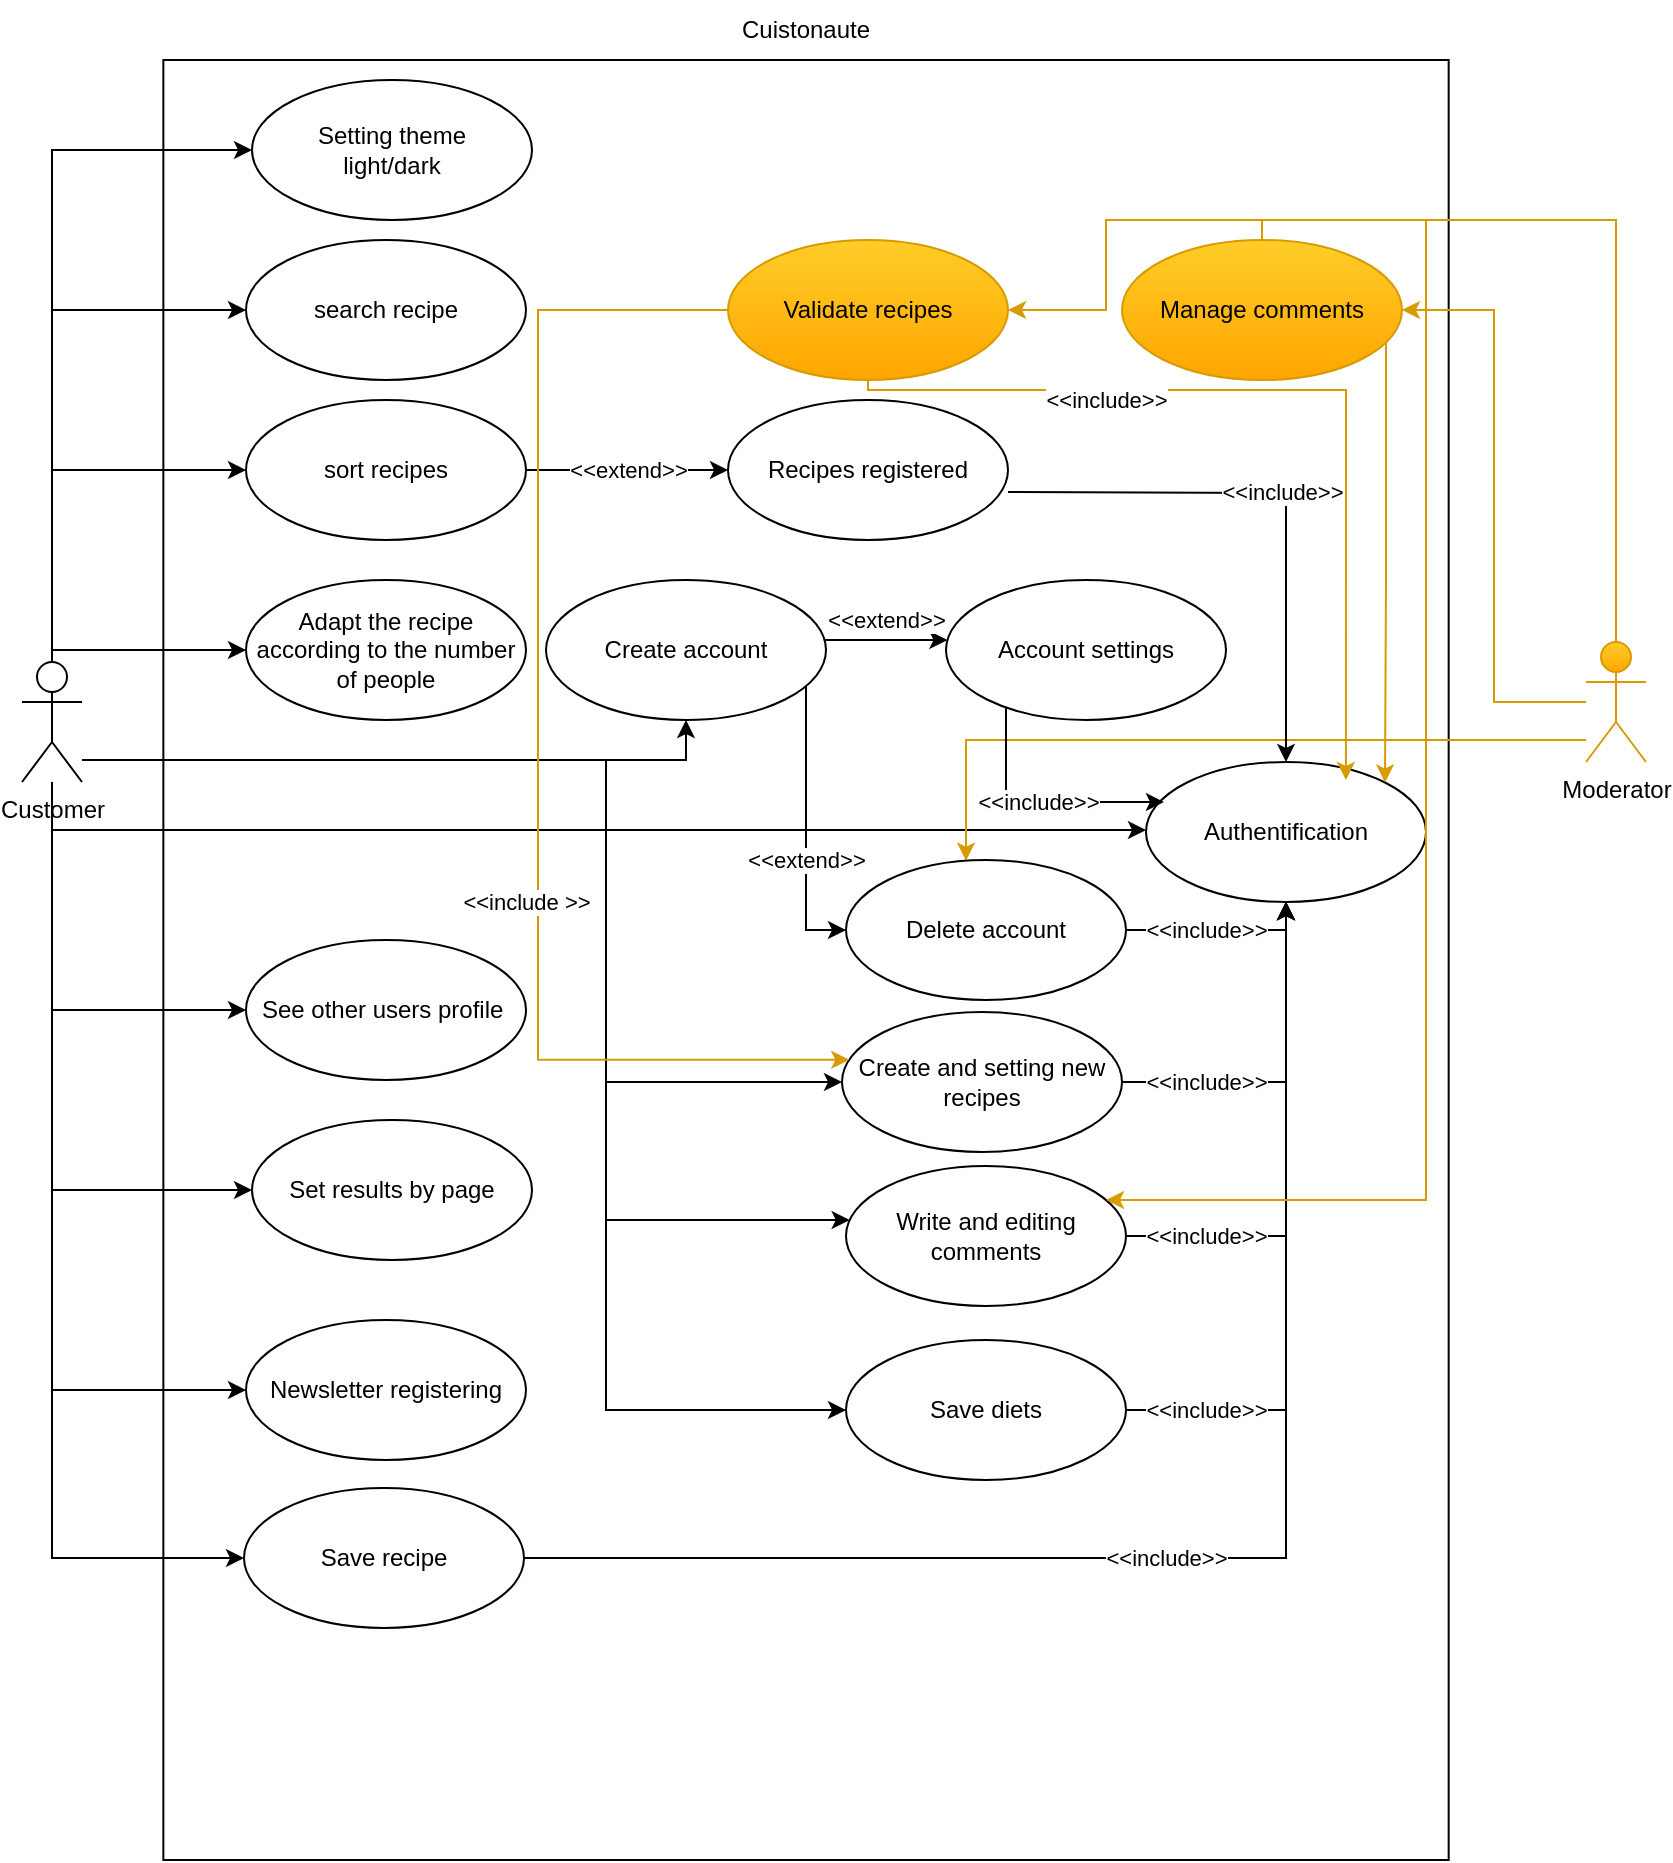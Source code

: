 <mxfile version="16.5.6" type="github">
  <diagram id="YAegzc98hFNZjoe-a_ai" name="Page-1">
    <mxGraphModel dx="1102" dy="575" grid="1" gridSize="10" guides="1" tooltips="1" connect="1" arrows="1" fold="1" page="1" pageScale="1" pageWidth="850" pageHeight="1100" math="0" shadow="0">
      <root>
        <mxCell id="0" />
        <mxCell id="1" parent="0" />
        <mxCell id="EQDM87N76zZjlXknVHCu-3" value="" style="rounded=0;whiteSpace=wrap;html=1;" vertex="1" parent="1">
          <mxGeometry x="478.68" y="210" width="642.65" height="900" as="geometry" />
        </mxCell>
        <mxCell id="EQDM87N76zZjlXknVHCu-22" style="edgeStyle=orthogonalEdgeStyle;rounded=0;orthogonalLoop=1;jettySize=auto;html=1;" edge="1" parent="1" source="EQDM87N76zZjlXknVHCu-1" target="EQDM87N76zZjlXknVHCu-12">
          <mxGeometry relative="1" as="geometry">
            <Array as="points">
              <mxPoint x="423" y="335" />
            </Array>
          </mxGeometry>
        </mxCell>
        <mxCell id="EQDM87N76zZjlXknVHCu-23" style="edgeStyle=orthogonalEdgeStyle;rounded=0;orthogonalLoop=1;jettySize=auto;html=1;" edge="1" parent="1" source="EQDM87N76zZjlXknVHCu-1" target="EQDM87N76zZjlXknVHCu-13">
          <mxGeometry relative="1" as="geometry">
            <Array as="points">
              <mxPoint x="423" y="415" />
            </Array>
          </mxGeometry>
        </mxCell>
        <mxCell id="EQDM87N76zZjlXknVHCu-29" style="edgeStyle=orthogonalEdgeStyle;rounded=0;orthogonalLoop=1;jettySize=auto;html=1;" edge="1" parent="1" source="EQDM87N76zZjlXknVHCu-1" target="EQDM87N76zZjlXknVHCu-28">
          <mxGeometry relative="1" as="geometry">
            <Array as="points">
              <mxPoint x="423" y="505" />
            </Array>
          </mxGeometry>
        </mxCell>
        <mxCell id="EQDM87N76zZjlXknVHCu-31" value="" style="edgeStyle=orthogonalEdgeStyle;rounded=0;orthogonalLoop=1;jettySize=auto;html=1;" edge="1" parent="1" source="EQDM87N76zZjlXknVHCu-1" target="EQDM87N76zZjlXknVHCu-30">
          <mxGeometry relative="1" as="geometry">
            <Array as="points">
              <mxPoint x="423" y="685" />
            </Array>
          </mxGeometry>
        </mxCell>
        <mxCell id="EQDM87N76zZjlXknVHCu-33" style="edgeStyle=orthogonalEdgeStyle;rounded=0;orthogonalLoop=1;jettySize=auto;html=1;" edge="1" parent="1" source="EQDM87N76zZjlXknVHCu-1" target="EQDM87N76zZjlXknVHCu-32">
          <mxGeometry relative="1" as="geometry">
            <Array as="points">
              <mxPoint x="423" y="775" />
            </Array>
          </mxGeometry>
        </mxCell>
        <mxCell id="EQDM87N76zZjlXknVHCu-35" style="edgeStyle=orthogonalEdgeStyle;rounded=0;orthogonalLoop=1;jettySize=auto;html=1;" edge="1" parent="1" source="EQDM87N76zZjlXknVHCu-1" target="EQDM87N76zZjlXknVHCu-34">
          <mxGeometry relative="1" as="geometry">
            <Array as="points">
              <mxPoint x="423" y="875" />
            </Array>
          </mxGeometry>
        </mxCell>
        <mxCell id="EQDM87N76zZjlXknVHCu-37" style="edgeStyle=orthogonalEdgeStyle;rounded=0;orthogonalLoop=1;jettySize=auto;html=1;" edge="1" parent="1" source="EQDM87N76zZjlXknVHCu-1" target="EQDM87N76zZjlXknVHCu-36">
          <mxGeometry relative="1" as="geometry">
            <Array as="points">
              <mxPoint x="423" y="255" />
            </Array>
          </mxGeometry>
        </mxCell>
        <mxCell id="EQDM87N76zZjlXknVHCu-39" style="edgeStyle=orthogonalEdgeStyle;rounded=0;orthogonalLoop=1;jettySize=auto;html=1;entryX=0;entryY=0.5;entryDx=0;entryDy=0;" edge="1" parent="1">
          <mxGeometry relative="1" as="geometry">
            <mxPoint x="423.0" y="581" as="sourcePoint" />
            <mxPoint x="970" y="595" as="targetPoint" />
            <Array as="points">
              <mxPoint x="423" y="595" />
            </Array>
          </mxGeometry>
        </mxCell>
        <mxCell id="EQDM87N76zZjlXknVHCu-41" style="edgeStyle=orthogonalEdgeStyle;rounded=0;orthogonalLoop=1;jettySize=auto;html=1;entryX=0.5;entryY=1;entryDx=0;entryDy=0;" edge="1" parent="1" source="EQDM87N76zZjlXknVHCu-1" target="EQDM87N76zZjlXknVHCu-40">
          <mxGeometry relative="1" as="geometry">
            <Array as="points">
              <mxPoint x="740" y="560" />
            </Array>
          </mxGeometry>
        </mxCell>
        <mxCell id="EQDM87N76zZjlXknVHCu-62" style="edgeStyle=orthogonalEdgeStyle;rounded=0;orthogonalLoop=1;jettySize=auto;html=1;entryX=0;entryY=0.5;entryDx=0;entryDy=0;" edge="1" parent="1" source="EQDM87N76zZjlXknVHCu-1" target="EQDM87N76zZjlXknVHCu-58">
          <mxGeometry relative="1" as="geometry">
            <Array as="points">
              <mxPoint x="700" y="560" />
              <mxPoint x="700" y="721" />
            </Array>
          </mxGeometry>
        </mxCell>
        <mxCell id="EQDM87N76zZjlXknVHCu-63" style="edgeStyle=orthogonalEdgeStyle;rounded=0;orthogonalLoop=1;jettySize=auto;html=1;" edge="1" parent="1" source="EQDM87N76zZjlXknVHCu-1" target="EQDM87N76zZjlXknVHCu-60">
          <mxGeometry relative="1" as="geometry">
            <Array as="points">
              <mxPoint x="700" y="560" />
              <mxPoint x="700" y="790" />
            </Array>
          </mxGeometry>
        </mxCell>
        <mxCell id="EQDM87N76zZjlXknVHCu-64" style="edgeStyle=orthogonalEdgeStyle;rounded=0;orthogonalLoop=1;jettySize=auto;html=1;" edge="1" parent="1" source="EQDM87N76zZjlXknVHCu-1" target="EQDM87N76zZjlXknVHCu-61">
          <mxGeometry relative="1" as="geometry">
            <Array as="points">
              <mxPoint x="700" y="560" />
              <mxPoint x="700" y="885" />
            </Array>
          </mxGeometry>
        </mxCell>
        <mxCell id="EQDM87N76zZjlXknVHCu-73" style="edgeStyle=orthogonalEdgeStyle;rounded=0;orthogonalLoop=1;jettySize=auto;html=1;" edge="1" parent="1" source="EQDM87N76zZjlXknVHCu-1" target="EQDM87N76zZjlXknVHCu-72">
          <mxGeometry relative="1" as="geometry">
            <Array as="points">
              <mxPoint x="423" y="959" />
            </Array>
          </mxGeometry>
        </mxCell>
        <mxCell id="EQDM87N76zZjlXknVHCu-1" value="&lt;div&gt;Customer&lt;/div&gt;" style="shape=umlActor;verticalLabelPosition=bottom;verticalAlign=top;html=1;outlineConnect=0;" vertex="1" parent="1">
          <mxGeometry x="408" y="511" width="30" height="60" as="geometry" />
        </mxCell>
        <mxCell id="EQDM87N76zZjlXknVHCu-79" style="edgeStyle=orthogonalEdgeStyle;rounded=0;orthogonalLoop=1;jettySize=auto;html=1;fillColor=#ffcd28;strokeColor=#d79b00;gradientColor=#ffa500;" edge="1" parent="1" source="EQDM87N76zZjlXknVHCu-2" target="EQDM87N76zZjlXknVHCu-43">
          <mxGeometry relative="1" as="geometry">
            <Array as="points">
              <mxPoint x="880" y="550" />
            </Array>
          </mxGeometry>
        </mxCell>
        <mxCell id="EQDM87N76zZjlXknVHCu-82" style="edgeStyle=orthogonalEdgeStyle;rounded=0;orthogonalLoop=1;jettySize=auto;html=1;entryX=1;entryY=0.5;entryDx=0;entryDy=0;fillColor=#ffcd28;strokeColor=#d79b00;gradientColor=#ffa500;" edge="1" parent="1" source="EQDM87N76zZjlXknVHCu-2" target="EQDM87N76zZjlXknVHCu-77">
          <mxGeometry relative="1" as="geometry" />
        </mxCell>
        <mxCell id="EQDM87N76zZjlXknVHCu-86" style="edgeStyle=orthogonalEdgeStyle;rounded=0;orthogonalLoop=1;jettySize=auto;html=1;fontColor=#FFFFFF;fillColor=#ffcd28;gradientColor=#ffa500;strokeColor=#d79b00;" edge="1" parent="1" source="EQDM87N76zZjlXknVHCu-2" target="EQDM87N76zZjlXknVHCu-84">
          <mxGeometry relative="1" as="geometry">
            <Array as="points">
              <mxPoint x="1205" y="290" />
              <mxPoint x="950" y="290" />
              <mxPoint x="950" y="335" />
            </Array>
          </mxGeometry>
        </mxCell>
        <mxCell id="EQDM87N76zZjlXknVHCu-2" value="Moderator" style="shape=umlActor;verticalLabelPosition=bottom;verticalAlign=top;html=1;outlineConnect=0;fillColor=#ffcd28;strokeColor=#d79b00;gradientColor=#ffa500;" vertex="1" parent="1">
          <mxGeometry x="1190.0" y="501" width="30" height="60" as="geometry" />
        </mxCell>
        <mxCell id="EQDM87N76zZjlXknVHCu-4" value="&lt;div&gt;Cuistonaute&lt;/div&gt;" style="text;html=1;strokeColor=none;fillColor=none;align=center;verticalAlign=middle;whiteSpace=wrap;rounded=0;" vertex="1" parent="1">
          <mxGeometry x="770" y="180" width="60" height="30" as="geometry" />
        </mxCell>
        <mxCell id="EQDM87N76zZjlXknVHCu-12" value="search recipe" style="ellipse;whiteSpace=wrap;html=1;" vertex="1" parent="1">
          <mxGeometry x="520" y="300" width="140" height="70" as="geometry" />
        </mxCell>
        <mxCell id="EQDM87N76zZjlXknVHCu-25" value="&amp;lt;&amp;lt;extend&amp;gt;&amp;gt;" style="edgeStyle=orthogonalEdgeStyle;rounded=0;orthogonalLoop=1;jettySize=auto;html=1;entryX=0;entryY=0.5;entryDx=0;entryDy=0;" edge="1" parent="1" source="EQDM87N76zZjlXknVHCu-13" target="EQDM87N76zZjlXknVHCu-24">
          <mxGeometry relative="1" as="geometry" />
        </mxCell>
        <mxCell id="EQDM87N76zZjlXknVHCu-13" value="sort recipes" style="ellipse;whiteSpace=wrap;html=1;" vertex="1" parent="1">
          <mxGeometry x="520" y="380" width="140" height="70" as="geometry" />
        </mxCell>
        <mxCell id="EQDM87N76zZjlXknVHCu-27" value="&amp;lt;&amp;lt;include&amp;gt;&amp;gt;" style="edgeStyle=orthogonalEdgeStyle;rounded=0;orthogonalLoop=1;jettySize=auto;html=1;" edge="1" parent="1" target="EQDM87N76zZjlXknVHCu-26">
          <mxGeometry relative="1" as="geometry">
            <mxPoint x="901" y="426" as="sourcePoint" />
          </mxGeometry>
        </mxCell>
        <mxCell id="EQDM87N76zZjlXknVHCu-24" value="Recipes registered" style="ellipse;whiteSpace=wrap;html=1;" vertex="1" parent="1">
          <mxGeometry x="761" y="380" width="140" height="70" as="geometry" />
        </mxCell>
        <mxCell id="EQDM87N76zZjlXknVHCu-26" value="Authentification" style="ellipse;whiteSpace=wrap;html=1;" vertex="1" parent="1">
          <mxGeometry x="970" y="561" width="140" height="70" as="geometry" />
        </mxCell>
        <mxCell id="EQDM87N76zZjlXknVHCu-28" value="&lt;div&gt;Adapt the recipe&lt;/div&gt;&lt;div&gt;according to the number of people&lt;br&gt;&lt;/div&gt;" style="ellipse;whiteSpace=wrap;html=1;" vertex="1" parent="1">
          <mxGeometry x="520" y="470" width="140" height="70" as="geometry" />
        </mxCell>
        <mxCell id="EQDM87N76zZjlXknVHCu-30" value="&lt;div&gt;See other users profile&amp;nbsp; &lt;br&gt;&lt;/div&gt;" style="ellipse;whiteSpace=wrap;html=1;" vertex="1" parent="1">
          <mxGeometry x="520" y="650" width="140" height="70" as="geometry" />
        </mxCell>
        <mxCell id="EQDM87N76zZjlXknVHCu-32" value="Set results by page" style="ellipse;whiteSpace=wrap;html=1;" vertex="1" parent="1">
          <mxGeometry x="523" y="740" width="140" height="70" as="geometry" />
        </mxCell>
        <mxCell id="EQDM87N76zZjlXknVHCu-34" value="Newsletter registering" style="ellipse;whiteSpace=wrap;html=1;" vertex="1" parent="1">
          <mxGeometry x="520" y="840" width="140" height="70" as="geometry" />
        </mxCell>
        <mxCell id="EQDM87N76zZjlXknVHCu-36" value="&lt;div&gt;Setting theme&lt;/div&gt;&lt;div&gt;light/dark&lt;br&gt;&lt;/div&gt;" style="ellipse;whiteSpace=wrap;html=1;" vertex="1" parent="1">
          <mxGeometry x="523" y="220" width="140" height="70" as="geometry" />
        </mxCell>
        <mxCell id="EQDM87N76zZjlXknVHCu-48" value="&amp;lt;&amp;lt;extend&amp;gt;&amp;gt;" style="edgeStyle=orthogonalEdgeStyle;rounded=0;orthogonalLoop=1;jettySize=auto;html=1;entryX=0;entryY=0.5;entryDx=0;entryDy=0;" edge="1" parent="1" source="EQDM87N76zZjlXknVHCu-40" target="EQDM87N76zZjlXknVHCu-43">
          <mxGeometry x="0.225" relative="1" as="geometry">
            <Array as="points">
              <mxPoint x="800" y="645" />
            </Array>
            <mxPoint as="offset" />
          </mxGeometry>
        </mxCell>
        <mxCell id="EQDM87N76zZjlXknVHCu-54" value="&amp;lt;&amp;lt;extend&amp;gt;&amp;gt;" style="edgeStyle=orthogonalEdgeStyle;rounded=0;orthogonalLoop=1;jettySize=auto;html=1;" edge="1" parent="1" source="EQDM87N76zZjlXknVHCu-40" target="EQDM87N76zZjlXknVHCu-53">
          <mxGeometry y="10" relative="1" as="geometry">
            <Array as="points">
              <mxPoint x="840" y="500" />
              <mxPoint x="840" y="500" />
            </Array>
            <mxPoint as="offset" />
          </mxGeometry>
        </mxCell>
        <mxCell id="EQDM87N76zZjlXknVHCu-40" value="Create account" style="ellipse;whiteSpace=wrap;html=1;" vertex="1" parent="1">
          <mxGeometry x="670" y="470" width="140" height="70" as="geometry" />
        </mxCell>
        <mxCell id="EQDM87N76zZjlXknVHCu-57" value="&amp;lt;&amp;lt;include&amp;gt;&amp;gt;" style="edgeStyle=orthogonalEdgeStyle;rounded=0;orthogonalLoop=1;jettySize=auto;html=1;entryX=0.5;entryY=1;entryDx=0;entryDy=0;" edge="1" parent="1" source="EQDM87N76zZjlXknVHCu-43" target="EQDM87N76zZjlXknVHCu-26">
          <mxGeometry x="-0.149" relative="1" as="geometry">
            <Array as="points">
              <mxPoint x="1040" y="645" />
            </Array>
            <mxPoint as="offset" />
          </mxGeometry>
        </mxCell>
        <mxCell id="EQDM87N76zZjlXknVHCu-43" value="Delete account" style="ellipse;whiteSpace=wrap;html=1;" vertex="1" parent="1">
          <mxGeometry x="820" y="610" width="140" height="70" as="geometry" />
        </mxCell>
        <mxCell id="EQDM87N76zZjlXknVHCu-56" value="&amp;lt;&amp;lt;include&amp;gt;&amp;gt;" style="edgeStyle=orthogonalEdgeStyle;rounded=0;orthogonalLoop=1;jettySize=auto;html=1;entryX=0.064;entryY=0.286;entryDx=0;entryDy=0;entryPerimeter=0;" edge="1" parent="1" source="EQDM87N76zZjlXknVHCu-53" target="EQDM87N76zZjlXknVHCu-26">
          <mxGeometry relative="1" as="geometry">
            <Array as="points">
              <mxPoint x="900" y="581" />
            </Array>
          </mxGeometry>
        </mxCell>
        <mxCell id="EQDM87N76zZjlXknVHCu-53" value="&lt;div&gt;Account settings&lt;/div&gt;" style="ellipse;whiteSpace=wrap;html=1;" vertex="1" parent="1">
          <mxGeometry x="870" y="470" width="140" height="70" as="geometry" />
        </mxCell>
        <mxCell id="EQDM87N76zZjlXknVHCu-65" value="&amp;lt;&amp;lt;include&amp;gt;&amp;gt;" style="edgeStyle=orthogonalEdgeStyle;rounded=0;orthogonalLoop=1;jettySize=auto;html=1;" edge="1" parent="1" source="EQDM87N76zZjlXknVHCu-58" target="EQDM87N76zZjlXknVHCu-26">
          <mxGeometry x="-0.512" relative="1" as="geometry">
            <mxPoint as="offset" />
          </mxGeometry>
        </mxCell>
        <mxCell id="EQDM87N76zZjlXknVHCu-58" value="Create and setting new recipes " style="ellipse;whiteSpace=wrap;html=1;" vertex="1" parent="1">
          <mxGeometry x="818" y="686" width="140" height="70" as="geometry" />
        </mxCell>
        <mxCell id="EQDM87N76zZjlXknVHCu-66" value="&amp;lt;&amp;lt;include&amp;gt;&amp;gt;" style="edgeStyle=orthogonalEdgeStyle;rounded=0;orthogonalLoop=1;jettySize=auto;html=1;" edge="1" parent="1" source="EQDM87N76zZjlXknVHCu-60" target="EQDM87N76zZjlXknVHCu-26">
          <mxGeometry x="-0.676" relative="1" as="geometry">
            <mxPoint as="offset" />
          </mxGeometry>
        </mxCell>
        <mxCell id="EQDM87N76zZjlXknVHCu-60" value="Write and editing comments " style="ellipse;whiteSpace=wrap;html=1;" vertex="1" parent="1">
          <mxGeometry x="820" y="763" width="140" height="70" as="geometry" />
        </mxCell>
        <mxCell id="EQDM87N76zZjlXknVHCu-70" value="&amp;lt;&amp;lt;include&amp;gt;&amp;gt;" style="edgeStyle=orthogonalEdgeStyle;rounded=0;orthogonalLoop=1;jettySize=auto;html=1;entryX=0.5;entryY=1;entryDx=0;entryDy=0;" edge="1" parent="1" source="EQDM87N76zZjlXknVHCu-61" target="EQDM87N76zZjlXknVHCu-26">
          <mxGeometry x="-0.76" relative="1" as="geometry">
            <mxPoint as="offset" />
          </mxGeometry>
        </mxCell>
        <mxCell id="EQDM87N76zZjlXknVHCu-61" value="Save diets" style="ellipse;whiteSpace=wrap;html=1;" vertex="1" parent="1">
          <mxGeometry x="820" y="850" width="140" height="70" as="geometry" />
        </mxCell>
        <mxCell id="EQDM87N76zZjlXknVHCu-74" value="&amp;lt;&amp;lt;include&amp;gt;&amp;gt;" style="edgeStyle=orthogonalEdgeStyle;rounded=0;orthogonalLoop=1;jettySize=auto;html=1;" edge="1" parent="1" source="EQDM87N76zZjlXknVHCu-72" target="EQDM87N76zZjlXknVHCu-26">
          <mxGeometry x="-0.095" relative="1" as="geometry">
            <mxPoint as="offset" />
          </mxGeometry>
        </mxCell>
        <mxCell id="EQDM87N76zZjlXknVHCu-72" value="Save recipe" style="ellipse;whiteSpace=wrap;html=1;" vertex="1" parent="1">
          <mxGeometry x="519" y="924" width="140" height="70" as="geometry" />
        </mxCell>
        <mxCell id="EQDM87N76zZjlXknVHCu-83" style="edgeStyle=orthogonalEdgeStyle;rounded=0;orthogonalLoop=1;jettySize=auto;html=1;fillColor=#ffcd28;strokeColor=#d79b00;gradientColor=#ffa500;" edge="1" parent="1" source="EQDM87N76zZjlXknVHCu-77" target="EQDM87N76zZjlXknVHCu-60">
          <mxGeometry relative="1" as="geometry">
            <Array as="points">
              <mxPoint x="1028" y="290" />
              <mxPoint x="1110" y="290" />
              <mxPoint x="1110" y="780" />
            </Array>
          </mxGeometry>
        </mxCell>
        <mxCell id="EQDM87N76zZjlXknVHCu-89" style="edgeStyle=orthogonalEdgeStyle;rounded=0;orthogonalLoop=1;jettySize=auto;html=1;entryX=1;entryY=0;entryDx=0;entryDy=0;fontColor=#FFFFFF;fillColor=#ffcd28;gradientColor=#ffa500;strokeColor=#d79b00;" edge="1" parent="1" source="EQDM87N76zZjlXknVHCu-77" target="EQDM87N76zZjlXknVHCu-26">
          <mxGeometry relative="1" as="geometry">
            <Array as="points">
              <mxPoint x="1090" y="470" />
              <mxPoint x="1090" y="470" />
            </Array>
          </mxGeometry>
        </mxCell>
        <mxCell id="EQDM87N76zZjlXknVHCu-77" value="Manage comments " style="ellipse;whiteSpace=wrap;html=1;fillColor=#ffcd28;strokeColor=#d79b00;gradientColor=#ffa500;" vertex="1" parent="1">
          <mxGeometry x="958" y="300" width="140" height="70" as="geometry" />
        </mxCell>
        <mxCell id="EQDM87N76zZjlXknVHCu-87" style="edgeStyle=orthogonalEdgeStyle;rounded=0;orthogonalLoop=1;jettySize=auto;html=1;fontColor=#FFFFFF;fillColor=#ffcd28;gradientColor=#ffa500;strokeColor=#d79b00;entryX=0.026;entryY=0.341;entryDx=0;entryDy=0;entryPerimeter=0;exitX=0.064;exitY=0.345;exitDx=0;exitDy=0;exitPerimeter=0;" edge="1" parent="1" source="EQDM87N76zZjlXknVHCu-84" target="EQDM87N76zZjlXknVHCu-58">
          <mxGeometry relative="1" as="geometry">
            <mxPoint x="757.0" y="324.059" as="sourcePoint" />
            <mxPoint x="814.0" y="710.059" as="targetPoint" />
            <Array as="points">
              <mxPoint x="770" y="335" />
              <mxPoint x="666" y="335" />
              <mxPoint x="666" y="710" />
            </Array>
          </mxGeometry>
        </mxCell>
        <mxCell id="EQDM87N76zZjlXknVHCu-92" value="&amp;lt;&amp;lt;include &amp;gt;&amp;gt;" style="edgeLabel;html=1;align=center;verticalAlign=middle;resizable=0;points=[];fontColor=#000000;" vertex="1" connectable="0" parent="EQDM87N76zZjlXknVHCu-87">
          <mxGeometry x="0.146" y="-1" relative="1" as="geometry">
            <mxPoint x="-5" y="41" as="offset" />
          </mxGeometry>
        </mxCell>
        <mxCell id="EQDM87N76zZjlXknVHCu-93" value="&amp;lt;&amp;lt;include&amp;gt;&amp;gt;" style="edgeStyle=orthogonalEdgeStyle;rounded=0;orthogonalLoop=1;jettySize=auto;html=1;entryX=0.714;entryY=0.057;entryDx=0;entryDy=0;entryPerimeter=0;fontColor=#000000;exitX=0.5;exitY=1;exitDx=0;exitDy=0;exitPerimeter=0;fillColor=#ffcd28;gradientColor=#ffa500;strokeColor=#d79b00;" edge="1" parent="1" source="EQDM87N76zZjlXknVHCu-84">
          <mxGeometry x="-0.435" y="-5" relative="1" as="geometry">
            <mxPoint x="831" y="375" as="sourcePoint" />
            <mxPoint x="1069.96" y="569.99" as="targetPoint" />
            <Array as="points">
              <mxPoint x="831" y="375" />
              <mxPoint x="1070" y="375" />
            </Array>
            <mxPoint as="offset" />
          </mxGeometry>
        </mxCell>
        <mxCell id="EQDM87N76zZjlXknVHCu-84" value="Validate recipes" style="ellipse;whiteSpace=wrap;html=1;fillColor=#ffcd28;gradientColor=#ffa500;strokeColor=#d79b00;" vertex="1" parent="1">
          <mxGeometry x="761" y="300" width="140" height="70" as="geometry" />
        </mxCell>
      </root>
    </mxGraphModel>
  </diagram>
</mxfile>
